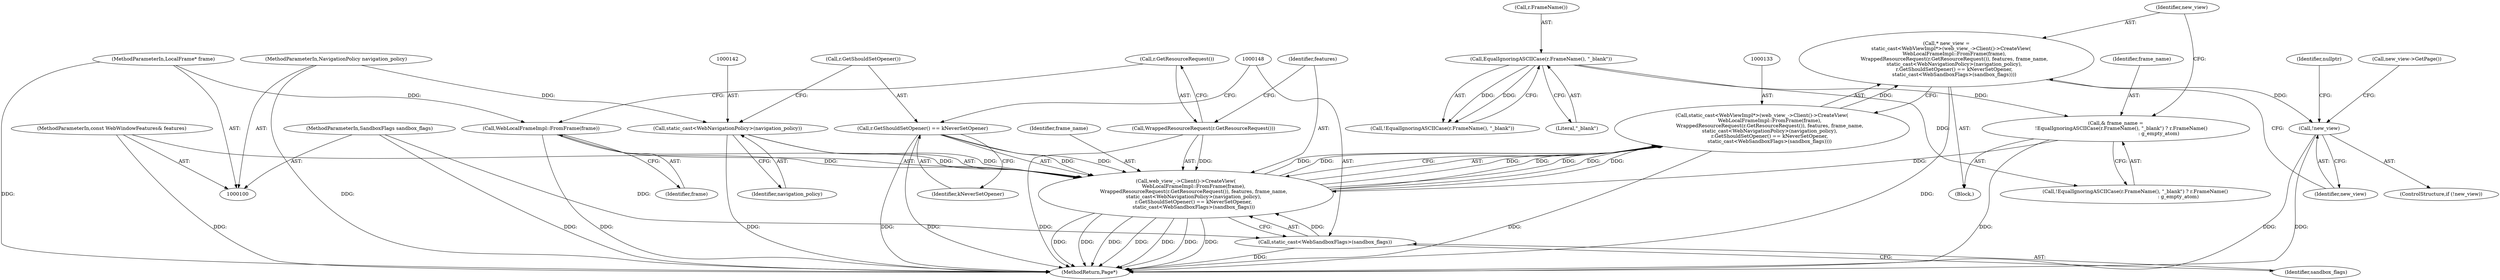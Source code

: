 digraph "0_Chrome_ba3b1b344017bbf36283464b51014fad15c2f3f4_1@pointer" {
"1000130" [label="(Call,* new_view =\n      static_cast<WebViewImpl*>(web_view_->Client()->CreateView(\n          WebLocalFrameImpl::FromFrame(frame),\n          WrappedResourceRequest(r.GetResourceRequest()), features, frame_name,\n          static_cast<WebNavigationPolicy>(navigation_policy),\n          r.GetShouldSetOpener() == kNeverSetOpener,\n          static_cast<WebSandboxFlags>(sandbox_flags))))"];
"1000132" [label="(Call,static_cast<WebViewImpl*>(web_view_->Client()->CreateView(\n          WebLocalFrameImpl::FromFrame(frame),\n          WrappedResourceRequest(r.GetResourceRequest()), features, frame_name,\n          static_cast<WebNavigationPolicy>(navigation_policy),\n          r.GetShouldSetOpener() == kNeverSetOpener,\n          static_cast<WebSandboxFlags>(sandbox_flags))))"];
"1000134" [label="(Call,web_view_->Client()->CreateView(\n          WebLocalFrameImpl::FromFrame(frame),\n          WrappedResourceRequest(r.GetResourceRequest()), features, frame_name,\n          static_cast<WebNavigationPolicy>(navigation_policy),\n          r.GetShouldSetOpener() == kNeverSetOpener,\n          static_cast<WebSandboxFlags>(sandbox_flags)))"];
"1000135" [label="(Call,WebLocalFrameImpl::FromFrame(frame))"];
"1000101" [label="(MethodParameterIn,LocalFrame* frame)"];
"1000137" [label="(Call,WrappedResourceRequest(r.GetResourceRequest()))"];
"1000103" [label="(MethodParameterIn,const WebWindowFeatures& features)"];
"1000120" [label="(Call,& frame_name =\n       !EqualIgnoringASCIICase(r.FrameName(), \"_blank\") ? r.FrameName()\n                                                       : g_empty_atom)"];
"1000124" [label="(Call,EqualIgnoringASCIICase(r.FrameName(), \"_blank\"))"];
"1000141" [label="(Call,static_cast<WebNavigationPolicy>(navigation_policy))"];
"1000104" [label="(MethodParameterIn,NavigationPolicy navigation_policy)"];
"1000144" [label="(Call,r.GetShouldSetOpener() == kNeverSetOpener)"];
"1000147" [label="(Call,static_cast<WebSandboxFlags>(sandbox_flags))"];
"1000105" [label="(MethodParameterIn,SandboxFlags sandbox_flags)"];
"1000151" [label="(Call,!new_view)"];
"1000136" [label="(Identifier,frame)"];
"1000150" [label="(ControlStructure,if (!new_view))"];
"1000104" [label="(MethodParameterIn,NavigationPolicy navigation_policy)"];
"1000105" [label="(MethodParameterIn,SandboxFlags sandbox_flags)"];
"1000101" [label="(MethodParameterIn,LocalFrame* frame)"];
"1000126" [label="(Literal,\"_blank\")"];
"1000145" [label="(Call,r.GetShouldSetOpener())"];
"1000135" [label="(Call,WebLocalFrameImpl::FromFrame(frame))"];
"1000124" [label="(Call,EqualIgnoringASCIICase(r.FrameName(), \"_blank\"))"];
"1000143" [label="(Identifier,navigation_policy)"];
"1000103" [label="(MethodParameterIn,const WebWindowFeatures& features)"];
"1000154" [label="(Identifier,nullptr)"];
"1000134" [label="(Call,web_view_->Client()->CreateView(\n          WebLocalFrameImpl::FromFrame(frame),\n          WrappedResourceRequest(r.GetResourceRequest()), features, frame_name,\n          static_cast<WebNavigationPolicy>(navigation_policy),\n          r.GetShouldSetOpener() == kNeverSetOpener,\n          static_cast<WebSandboxFlags>(sandbox_flags)))"];
"1000138" [label="(Call,r.GetResourceRequest())"];
"1000120" [label="(Call,& frame_name =\n       !EqualIgnoringASCIICase(r.FrameName(), \"_blank\") ? r.FrameName()\n                                                       : g_empty_atom)"];
"1000123" [label="(Call,!EqualIgnoringASCIICase(r.FrameName(), \"_blank\"))"];
"1000147" [label="(Call,static_cast<WebSandboxFlags>(sandbox_flags))"];
"1000121" [label="(Identifier,frame_name)"];
"1000151" [label="(Call,!new_view)"];
"1000131" [label="(Identifier,new_view)"];
"1000146" [label="(Identifier,kNeverSetOpener)"];
"1000106" [label="(Block,)"];
"1000139" [label="(Identifier,features)"];
"1000157" [label="(MethodReturn,Page*)"];
"1000140" [label="(Identifier,frame_name)"];
"1000122" [label="(Call,!EqualIgnoringASCIICase(r.FrameName(), \"_blank\") ? r.FrameName()\n                                                       : g_empty_atom)"];
"1000125" [label="(Call,r.FrameName())"];
"1000149" [label="(Identifier,sandbox_flags)"];
"1000137" [label="(Call,WrappedResourceRequest(r.GetResourceRequest()))"];
"1000156" [label="(Call,new_view->GetPage())"];
"1000141" [label="(Call,static_cast<WebNavigationPolicy>(navigation_policy))"];
"1000130" [label="(Call,* new_view =\n      static_cast<WebViewImpl*>(web_view_->Client()->CreateView(\n          WebLocalFrameImpl::FromFrame(frame),\n          WrappedResourceRequest(r.GetResourceRequest()), features, frame_name,\n          static_cast<WebNavigationPolicy>(navigation_policy),\n          r.GetShouldSetOpener() == kNeverSetOpener,\n          static_cast<WebSandboxFlags>(sandbox_flags))))"];
"1000144" [label="(Call,r.GetShouldSetOpener() == kNeverSetOpener)"];
"1000152" [label="(Identifier,new_view)"];
"1000132" [label="(Call,static_cast<WebViewImpl*>(web_view_->Client()->CreateView(\n          WebLocalFrameImpl::FromFrame(frame),\n          WrappedResourceRequest(r.GetResourceRequest()), features, frame_name,\n          static_cast<WebNavigationPolicy>(navigation_policy),\n          r.GetShouldSetOpener() == kNeverSetOpener,\n          static_cast<WebSandboxFlags>(sandbox_flags))))"];
"1000130" -> "1000106"  [label="AST: "];
"1000130" -> "1000132"  [label="CFG: "];
"1000131" -> "1000130"  [label="AST: "];
"1000132" -> "1000130"  [label="AST: "];
"1000152" -> "1000130"  [label="CFG: "];
"1000130" -> "1000157"  [label="DDG: "];
"1000132" -> "1000130"  [label="DDG: "];
"1000130" -> "1000151"  [label="DDG: "];
"1000132" -> "1000134"  [label="CFG: "];
"1000133" -> "1000132"  [label="AST: "];
"1000134" -> "1000132"  [label="AST: "];
"1000132" -> "1000157"  [label="DDG: "];
"1000134" -> "1000132"  [label="DDG: "];
"1000134" -> "1000132"  [label="DDG: "];
"1000134" -> "1000132"  [label="DDG: "];
"1000134" -> "1000132"  [label="DDG: "];
"1000134" -> "1000132"  [label="DDG: "];
"1000134" -> "1000132"  [label="DDG: "];
"1000134" -> "1000132"  [label="DDG: "];
"1000134" -> "1000147"  [label="CFG: "];
"1000135" -> "1000134"  [label="AST: "];
"1000137" -> "1000134"  [label="AST: "];
"1000139" -> "1000134"  [label="AST: "];
"1000140" -> "1000134"  [label="AST: "];
"1000141" -> "1000134"  [label="AST: "];
"1000144" -> "1000134"  [label="AST: "];
"1000147" -> "1000134"  [label="AST: "];
"1000134" -> "1000157"  [label="DDG: "];
"1000134" -> "1000157"  [label="DDG: "];
"1000134" -> "1000157"  [label="DDG: "];
"1000134" -> "1000157"  [label="DDG: "];
"1000134" -> "1000157"  [label="DDG: "];
"1000134" -> "1000157"  [label="DDG: "];
"1000134" -> "1000157"  [label="DDG: "];
"1000135" -> "1000134"  [label="DDG: "];
"1000137" -> "1000134"  [label="DDG: "];
"1000103" -> "1000134"  [label="DDG: "];
"1000120" -> "1000134"  [label="DDG: "];
"1000141" -> "1000134"  [label="DDG: "];
"1000144" -> "1000134"  [label="DDG: "];
"1000144" -> "1000134"  [label="DDG: "];
"1000147" -> "1000134"  [label="DDG: "];
"1000135" -> "1000136"  [label="CFG: "];
"1000136" -> "1000135"  [label="AST: "];
"1000138" -> "1000135"  [label="CFG: "];
"1000135" -> "1000157"  [label="DDG: "];
"1000101" -> "1000135"  [label="DDG: "];
"1000101" -> "1000100"  [label="AST: "];
"1000101" -> "1000157"  [label="DDG: "];
"1000137" -> "1000138"  [label="CFG: "];
"1000138" -> "1000137"  [label="AST: "];
"1000139" -> "1000137"  [label="CFG: "];
"1000137" -> "1000157"  [label="DDG: "];
"1000103" -> "1000100"  [label="AST: "];
"1000103" -> "1000157"  [label="DDG: "];
"1000120" -> "1000106"  [label="AST: "];
"1000120" -> "1000122"  [label="CFG: "];
"1000121" -> "1000120"  [label="AST: "];
"1000122" -> "1000120"  [label="AST: "];
"1000131" -> "1000120"  [label="CFG: "];
"1000120" -> "1000157"  [label="DDG: "];
"1000124" -> "1000120"  [label="DDG: "];
"1000124" -> "1000123"  [label="AST: "];
"1000124" -> "1000126"  [label="CFG: "];
"1000125" -> "1000124"  [label="AST: "];
"1000126" -> "1000124"  [label="AST: "];
"1000123" -> "1000124"  [label="CFG: "];
"1000124" -> "1000123"  [label="DDG: "];
"1000124" -> "1000123"  [label="DDG: "];
"1000124" -> "1000122"  [label="DDG: "];
"1000141" -> "1000143"  [label="CFG: "];
"1000142" -> "1000141"  [label="AST: "];
"1000143" -> "1000141"  [label="AST: "];
"1000145" -> "1000141"  [label="CFG: "];
"1000141" -> "1000157"  [label="DDG: "];
"1000104" -> "1000141"  [label="DDG: "];
"1000104" -> "1000100"  [label="AST: "];
"1000104" -> "1000157"  [label="DDG: "];
"1000144" -> "1000146"  [label="CFG: "];
"1000145" -> "1000144"  [label="AST: "];
"1000146" -> "1000144"  [label="AST: "];
"1000148" -> "1000144"  [label="CFG: "];
"1000144" -> "1000157"  [label="DDG: "];
"1000144" -> "1000157"  [label="DDG: "];
"1000147" -> "1000149"  [label="CFG: "];
"1000148" -> "1000147"  [label="AST: "];
"1000149" -> "1000147"  [label="AST: "];
"1000147" -> "1000157"  [label="DDG: "];
"1000105" -> "1000147"  [label="DDG: "];
"1000105" -> "1000100"  [label="AST: "];
"1000105" -> "1000157"  [label="DDG: "];
"1000151" -> "1000150"  [label="AST: "];
"1000151" -> "1000152"  [label="CFG: "];
"1000152" -> "1000151"  [label="AST: "];
"1000154" -> "1000151"  [label="CFG: "];
"1000156" -> "1000151"  [label="CFG: "];
"1000151" -> "1000157"  [label="DDG: "];
"1000151" -> "1000157"  [label="DDG: "];
}
